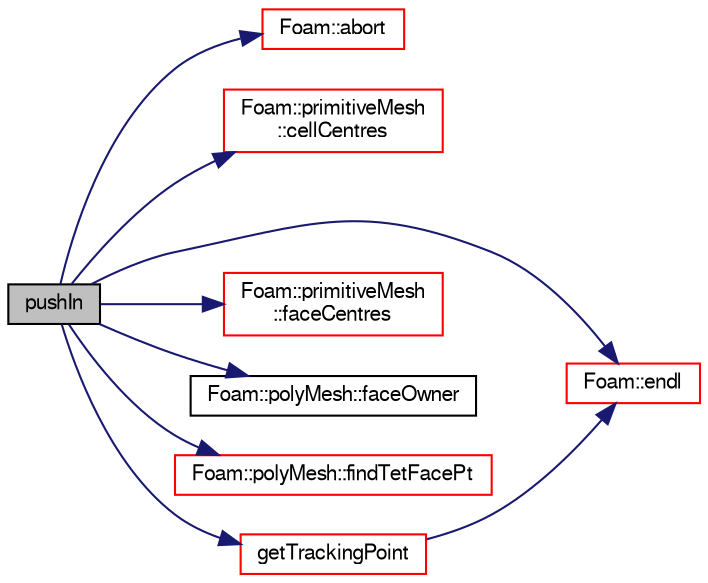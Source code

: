 digraph "pushIn"
{
  bgcolor="transparent";
  edge [fontname="FreeSans",fontsize="10",labelfontname="FreeSans",labelfontsize="10"];
  node [fontname="FreeSans",fontsize="10",shape=record];
  rankdir="LR";
  Node870 [label="pushIn",height=0.2,width=0.4,color="black", fillcolor="grey75", style="filled", fontcolor="black"];
  Node870 -> Node871 [color="midnightblue",fontsize="10",style="solid",fontname="FreeSans"];
  Node871 [label="Foam::abort",height=0.2,width=0.4,color="red",URL="$a21124.html#a447107a607d03e417307c203fa5fb44b"];
  Node870 -> Node914 [color="midnightblue",fontsize="10",style="solid",fontname="FreeSans"];
  Node914 [label="Foam::primitiveMesh\l::cellCentres",height=0.2,width=0.4,color="red",URL="$a27530.html#a7300aee2989c6ec70e39436816461902"];
  Node870 -> Node879 [color="midnightblue",fontsize="10",style="solid",fontname="FreeSans"];
  Node879 [label="Foam::endl",height=0.2,width=0.4,color="red",URL="$a21124.html#a2db8fe02a0d3909e9351bb4275b23ce4",tooltip="Add newline and flush stream. "];
  Node870 -> Node927 [color="midnightblue",fontsize="10",style="solid",fontname="FreeSans"];
  Node927 [label="Foam::primitiveMesh\l::faceCentres",height=0.2,width=0.4,color="red",URL="$a27530.html#a3319847c9ee813a5398d011b08de25a4"];
  Node870 -> Node932 [color="midnightblue",fontsize="10",style="solid",fontname="FreeSans"];
  Node932 [label="Foam::polyMesh::faceOwner",height=0.2,width=0.4,color="black",URL="$a27410.html#a57752b49bfee23ca1944c3fb0493974f",tooltip="Return face owner. "];
  Node870 -> Node933 [color="midnightblue",fontsize="10",style="solid",fontname="FreeSans"];
  Node933 [label="Foam::polyMesh::findTetFacePt",height=0.2,width=0.4,color="red",URL="$a27410.html#a8b9a5f3ae0a609574e12ff885a9d975b",tooltip="Find the tetFaceI and tetPtI for the given position in. "];
  Node870 -> Node985 [color="midnightblue",fontsize="10",style="solid",fontname="FreeSans"];
  Node985 [label="getTrackingPoint",height=0.2,width=0.4,color="red",URL="$a29314.html#a998d43bd7fdb8195b9f18f8aa8a93252",tooltip="Calculates start of tracking given samplePt and first boundary. "];
  Node985 -> Node879 [color="midnightblue",fontsize="10",style="solid",fontname="FreeSans"];
}
